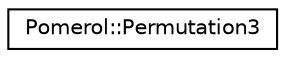 digraph "Graphical Class Hierarchy"
{
  edge [fontname="Helvetica",fontsize="10",labelfontname="Helvetica",labelfontsize="10"];
  node [fontname="Helvetica",fontsize="10",shape=record];
  rankdir="LR";
  Node0 [label="Pomerol::Permutation3",height=0.2,width=0.4,color="black", fillcolor="white", style="filled",URL="$struct_pomerol_1_1_permutation3.html",tooltip="Permutation of 3 elements. "];
}

